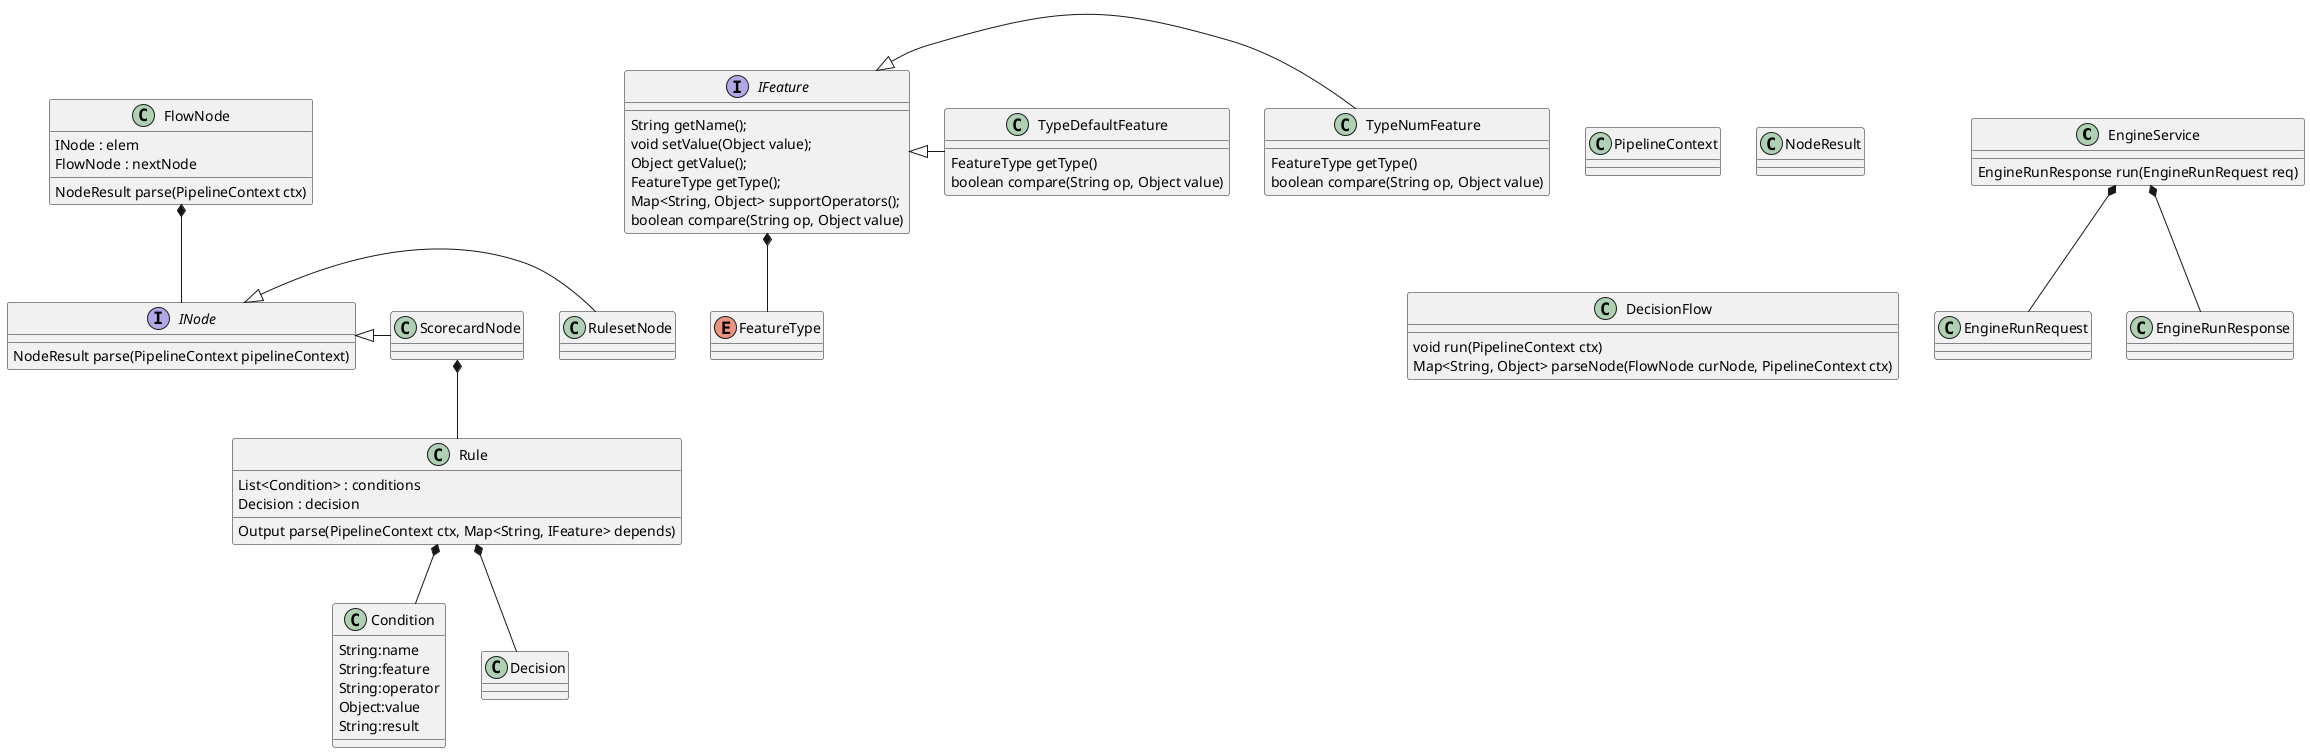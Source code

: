 @startuml
class EngineService {
EngineRunResponse run(EngineRunRequest req)
}

class PipelineContext

class Rule{
    List<Condition> : conditions
    Decision : decision
    Output parse(PipelineContext ctx, Map<String, IFeature> depends)
}

class Condition{
    String:name
    String:feature
    String:operator
    Object:value
    String:result
}

class Decision
class EngineRunRequest
class EngineRunResponse

enum FeatureType

interface IFeature{
    String getName();
    void setValue(Object value);
    Object getValue();
    FeatureType getType();
    Map<String, Object> supportOperators();
    boolean compare(String op, Object value)
}

class TypeDefaultFeature{
FeatureType getType()
boolean compare(String op, Object value)
}

class TypeNumFeature{
FeatureType getType()
boolean compare(String op, Object value)
}

class FlowNode{
    INode : elem
    FlowNode : nextNode
    NodeResult parse(PipelineContext ctx)
}
interface INode{
NodeResult parse(PipelineContext pipelineContext)
}
class NodeResult
INode <|- RulesetNode
INode <|- ScorecardNode

IFeature <|- TypeNumFeature
IFeature <|- TypeDefaultFeature

ScorecardNode *-- Rule
Rule *-- Condition
Rule *-- Decision

EngineService *-- EngineRunResponse
EngineService *-- EngineRunRequest

FlowNode *-- INode

IFeature *-- FeatureType

class DecisionFlow {
    void run(PipelineContext ctx)
    Map<String, Object> parseNode(FlowNode curNode, PipelineContext ctx)
}

@enduml